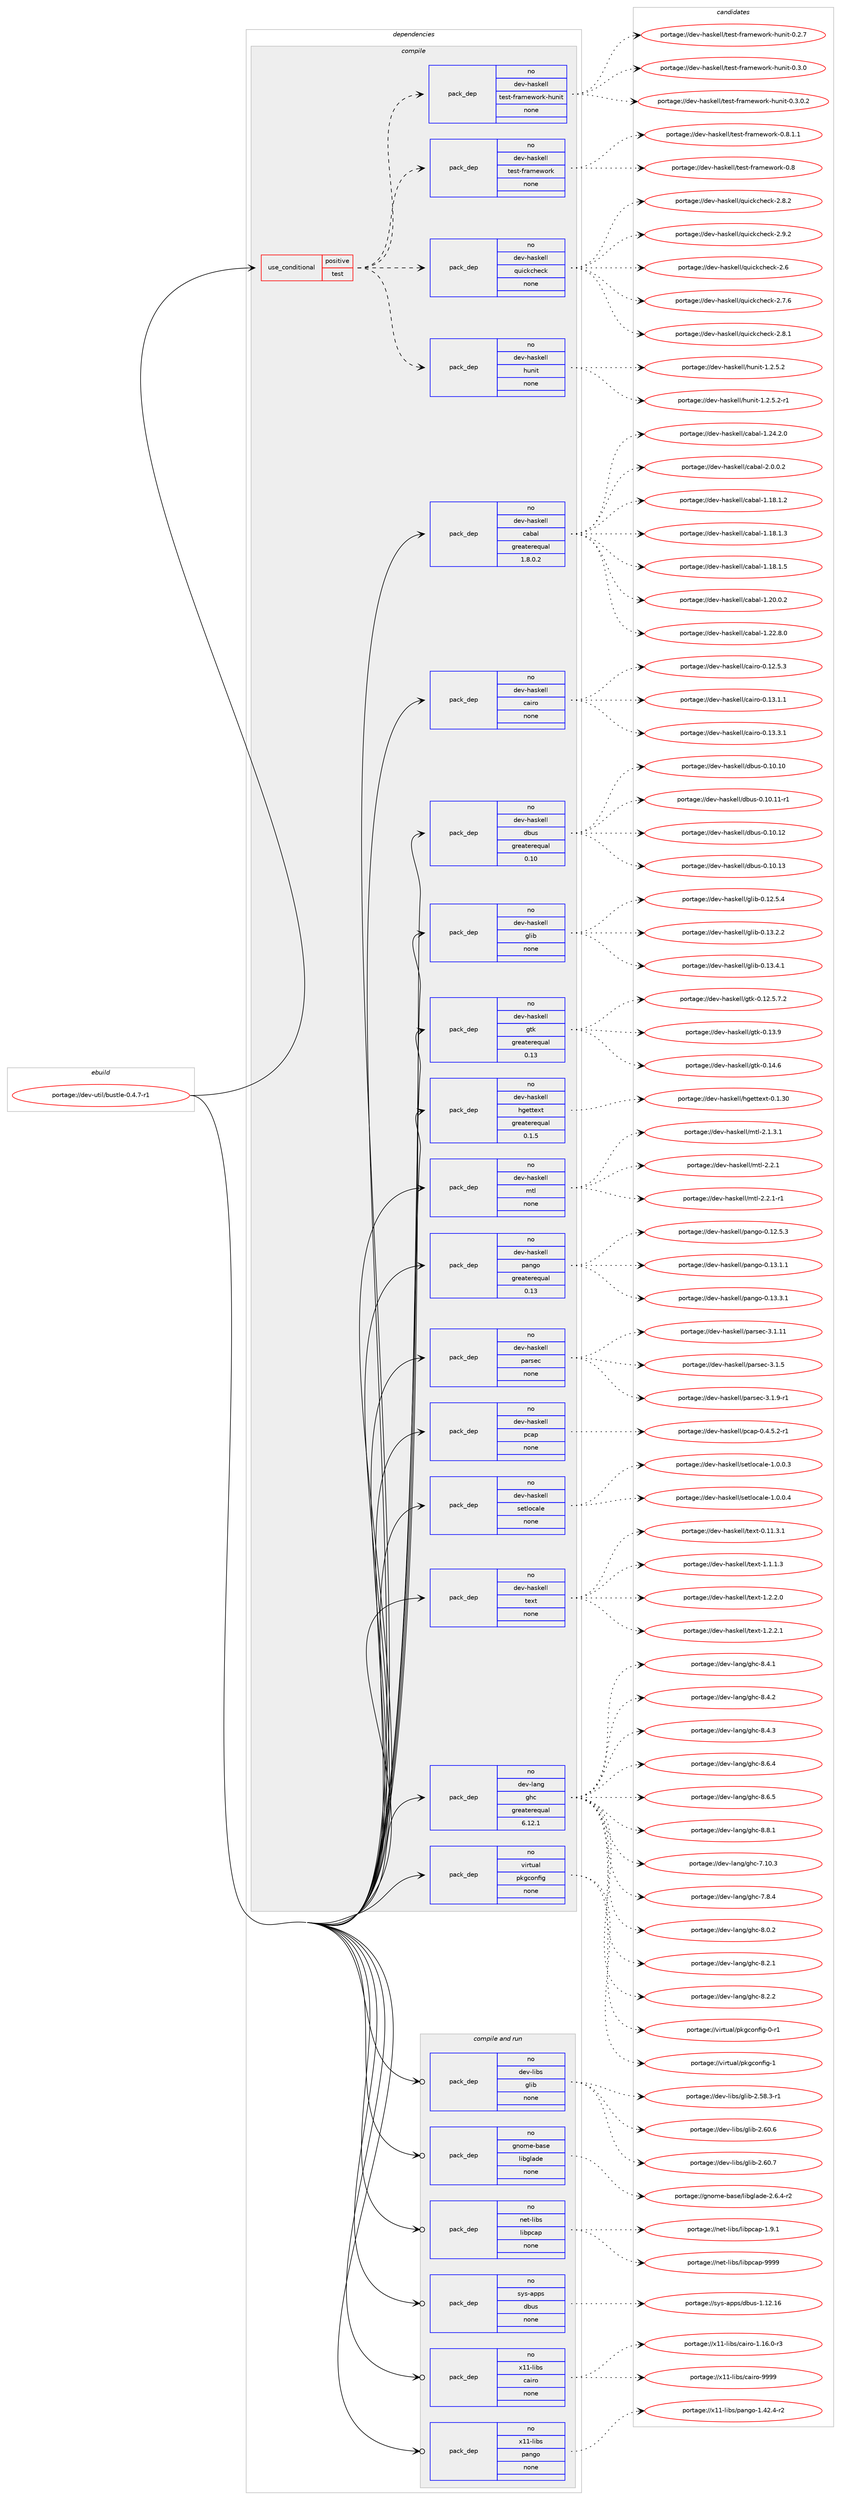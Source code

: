 digraph prolog {

# *************
# Graph options
# *************

newrank=true;
concentrate=true;
compound=true;
graph [rankdir=LR,fontname=Helvetica,fontsize=10,ranksep=1.5];#, ranksep=2.5, nodesep=0.2];
edge  [arrowhead=vee];
node  [fontname=Helvetica,fontsize=10];

# **********
# The ebuild
# **********

subgraph cluster_leftcol {
color=gray;
rank=same;
label=<<i>ebuild</i>>;
id [label="portage://dev-util/bustle-0.4.7-r1", color=red, width=4, href="../dev-util/bustle-0.4.7-r1.svg"];
}

# ****************
# The dependencies
# ****************

subgraph cluster_midcol {
color=gray;
label=<<i>dependencies</i>>;
subgraph cluster_compile {
fillcolor="#eeeeee";
style=filled;
label=<<i>compile</i>>;
subgraph cond70524 {
dependency259718 [label=<<TABLE BORDER="0" CELLBORDER="1" CELLSPACING="0" CELLPADDING="4"><TR><TD ROWSPAN="3" CELLPADDING="10">use_conditional</TD></TR><TR><TD>positive</TD></TR><TR><TD>test</TD></TR></TABLE>>, shape=none, color=red];
subgraph pack185573 {
dependency259719 [label=<<TABLE BORDER="0" CELLBORDER="1" CELLSPACING="0" CELLPADDING="4" WIDTH="220"><TR><TD ROWSPAN="6" CELLPADDING="30">pack_dep</TD></TR><TR><TD WIDTH="110">no</TD></TR><TR><TD>dev-haskell</TD></TR><TR><TD>hunit</TD></TR><TR><TD>none</TD></TR><TR><TD></TD></TR></TABLE>>, shape=none, color=blue];
}
dependency259718:e -> dependency259719:w [weight=20,style="dashed",arrowhead="vee"];
subgraph pack185574 {
dependency259720 [label=<<TABLE BORDER="0" CELLBORDER="1" CELLSPACING="0" CELLPADDING="4" WIDTH="220"><TR><TD ROWSPAN="6" CELLPADDING="30">pack_dep</TD></TR><TR><TD WIDTH="110">no</TD></TR><TR><TD>dev-haskell</TD></TR><TR><TD>quickcheck</TD></TR><TR><TD>none</TD></TR><TR><TD></TD></TR></TABLE>>, shape=none, color=blue];
}
dependency259718:e -> dependency259720:w [weight=20,style="dashed",arrowhead="vee"];
subgraph pack185575 {
dependency259721 [label=<<TABLE BORDER="0" CELLBORDER="1" CELLSPACING="0" CELLPADDING="4" WIDTH="220"><TR><TD ROWSPAN="6" CELLPADDING="30">pack_dep</TD></TR><TR><TD WIDTH="110">no</TD></TR><TR><TD>dev-haskell</TD></TR><TR><TD>test-framework</TD></TR><TR><TD>none</TD></TR><TR><TD></TD></TR></TABLE>>, shape=none, color=blue];
}
dependency259718:e -> dependency259721:w [weight=20,style="dashed",arrowhead="vee"];
subgraph pack185576 {
dependency259722 [label=<<TABLE BORDER="0" CELLBORDER="1" CELLSPACING="0" CELLPADDING="4" WIDTH="220"><TR><TD ROWSPAN="6" CELLPADDING="30">pack_dep</TD></TR><TR><TD WIDTH="110">no</TD></TR><TR><TD>dev-haskell</TD></TR><TR><TD>test-framework-hunit</TD></TR><TR><TD>none</TD></TR><TR><TD></TD></TR></TABLE>>, shape=none, color=blue];
}
dependency259718:e -> dependency259722:w [weight=20,style="dashed",arrowhead="vee"];
}
id:e -> dependency259718:w [weight=20,style="solid",arrowhead="vee"];
subgraph pack185577 {
dependency259723 [label=<<TABLE BORDER="0" CELLBORDER="1" CELLSPACING="0" CELLPADDING="4" WIDTH="220"><TR><TD ROWSPAN="6" CELLPADDING="30">pack_dep</TD></TR><TR><TD WIDTH="110">no</TD></TR><TR><TD>dev-haskell</TD></TR><TR><TD>cabal</TD></TR><TR><TD>greaterequal</TD></TR><TR><TD>1.8.0.2</TD></TR></TABLE>>, shape=none, color=blue];
}
id:e -> dependency259723:w [weight=20,style="solid",arrowhead="vee"];
subgraph pack185578 {
dependency259724 [label=<<TABLE BORDER="0" CELLBORDER="1" CELLSPACING="0" CELLPADDING="4" WIDTH="220"><TR><TD ROWSPAN="6" CELLPADDING="30">pack_dep</TD></TR><TR><TD WIDTH="110">no</TD></TR><TR><TD>dev-haskell</TD></TR><TR><TD>cairo</TD></TR><TR><TD>none</TD></TR><TR><TD></TD></TR></TABLE>>, shape=none, color=blue];
}
id:e -> dependency259724:w [weight=20,style="solid",arrowhead="vee"];
subgraph pack185579 {
dependency259725 [label=<<TABLE BORDER="0" CELLBORDER="1" CELLSPACING="0" CELLPADDING="4" WIDTH="220"><TR><TD ROWSPAN="6" CELLPADDING="30">pack_dep</TD></TR><TR><TD WIDTH="110">no</TD></TR><TR><TD>dev-haskell</TD></TR><TR><TD>dbus</TD></TR><TR><TD>greaterequal</TD></TR><TR><TD>0.10</TD></TR></TABLE>>, shape=none, color=blue];
}
id:e -> dependency259725:w [weight=20,style="solid",arrowhead="vee"];
subgraph pack185580 {
dependency259726 [label=<<TABLE BORDER="0" CELLBORDER="1" CELLSPACING="0" CELLPADDING="4" WIDTH="220"><TR><TD ROWSPAN="6" CELLPADDING="30">pack_dep</TD></TR><TR><TD WIDTH="110">no</TD></TR><TR><TD>dev-haskell</TD></TR><TR><TD>glib</TD></TR><TR><TD>none</TD></TR><TR><TD></TD></TR></TABLE>>, shape=none, color=blue];
}
id:e -> dependency259726:w [weight=20,style="solid",arrowhead="vee"];
subgraph pack185581 {
dependency259727 [label=<<TABLE BORDER="0" CELLBORDER="1" CELLSPACING="0" CELLPADDING="4" WIDTH="220"><TR><TD ROWSPAN="6" CELLPADDING="30">pack_dep</TD></TR><TR><TD WIDTH="110">no</TD></TR><TR><TD>dev-haskell</TD></TR><TR><TD>gtk</TD></TR><TR><TD>greaterequal</TD></TR><TR><TD>0.13</TD></TR></TABLE>>, shape=none, color=blue];
}
id:e -> dependency259727:w [weight=20,style="solid",arrowhead="vee"];
subgraph pack185582 {
dependency259728 [label=<<TABLE BORDER="0" CELLBORDER="1" CELLSPACING="0" CELLPADDING="4" WIDTH="220"><TR><TD ROWSPAN="6" CELLPADDING="30">pack_dep</TD></TR><TR><TD WIDTH="110">no</TD></TR><TR><TD>dev-haskell</TD></TR><TR><TD>hgettext</TD></TR><TR><TD>greaterequal</TD></TR><TR><TD>0.1.5</TD></TR></TABLE>>, shape=none, color=blue];
}
id:e -> dependency259728:w [weight=20,style="solid",arrowhead="vee"];
subgraph pack185583 {
dependency259729 [label=<<TABLE BORDER="0" CELLBORDER="1" CELLSPACING="0" CELLPADDING="4" WIDTH="220"><TR><TD ROWSPAN="6" CELLPADDING="30">pack_dep</TD></TR><TR><TD WIDTH="110">no</TD></TR><TR><TD>dev-haskell</TD></TR><TR><TD>mtl</TD></TR><TR><TD>none</TD></TR><TR><TD></TD></TR></TABLE>>, shape=none, color=blue];
}
id:e -> dependency259729:w [weight=20,style="solid",arrowhead="vee"];
subgraph pack185584 {
dependency259730 [label=<<TABLE BORDER="0" CELLBORDER="1" CELLSPACING="0" CELLPADDING="4" WIDTH="220"><TR><TD ROWSPAN="6" CELLPADDING="30">pack_dep</TD></TR><TR><TD WIDTH="110">no</TD></TR><TR><TD>dev-haskell</TD></TR><TR><TD>pango</TD></TR><TR><TD>greaterequal</TD></TR><TR><TD>0.13</TD></TR></TABLE>>, shape=none, color=blue];
}
id:e -> dependency259730:w [weight=20,style="solid",arrowhead="vee"];
subgraph pack185585 {
dependency259731 [label=<<TABLE BORDER="0" CELLBORDER="1" CELLSPACING="0" CELLPADDING="4" WIDTH="220"><TR><TD ROWSPAN="6" CELLPADDING="30">pack_dep</TD></TR><TR><TD WIDTH="110">no</TD></TR><TR><TD>dev-haskell</TD></TR><TR><TD>parsec</TD></TR><TR><TD>none</TD></TR><TR><TD></TD></TR></TABLE>>, shape=none, color=blue];
}
id:e -> dependency259731:w [weight=20,style="solid",arrowhead="vee"];
subgraph pack185586 {
dependency259732 [label=<<TABLE BORDER="0" CELLBORDER="1" CELLSPACING="0" CELLPADDING="4" WIDTH="220"><TR><TD ROWSPAN="6" CELLPADDING="30">pack_dep</TD></TR><TR><TD WIDTH="110">no</TD></TR><TR><TD>dev-haskell</TD></TR><TR><TD>pcap</TD></TR><TR><TD>none</TD></TR><TR><TD></TD></TR></TABLE>>, shape=none, color=blue];
}
id:e -> dependency259732:w [weight=20,style="solid",arrowhead="vee"];
subgraph pack185587 {
dependency259733 [label=<<TABLE BORDER="0" CELLBORDER="1" CELLSPACING="0" CELLPADDING="4" WIDTH="220"><TR><TD ROWSPAN="6" CELLPADDING="30">pack_dep</TD></TR><TR><TD WIDTH="110">no</TD></TR><TR><TD>dev-haskell</TD></TR><TR><TD>setlocale</TD></TR><TR><TD>none</TD></TR><TR><TD></TD></TR></TABLE>>, shape=none, color=blue];
}
id:e -> dependency259733:w [weight=20,style="solid",arrowhead="vee"];
subgraph pack185588 {
dependency259734 [label=<<TABLE BORDER="0" CELLBORDER="1" CELLSPACING="0" CELLPADDING="4" WIDTH="220"><TR><TD ROWSPAN="6" CELLPADDING="30">pack_dep</TD></TR><TR><TD WIDTH="110">no</TD></TR><TR><TD>dev-haskell</TD></TR><TR><TD>text</TD></TR><TR><TD>none</TD></TR><TR><TD></TD></TR></TABLE>>, shape=none, color=blue];
}
id:e -> dependency259734:w [weight=20,style="solid",arrowhead="vee"];
subgraph pack185589 {
dependency259735 [label=<<TABLE BORDER="0" CELLBORDER="1" CELLSPACING="0" CELLPADDING="4" WIDTH="220"><TR><TD ROWSPAN="6" CELLPADDING="30">pack_dep</TD></TR><TR><TD WIDTH="110">no</TD></TR><TR><TD>dev-lang</TD></TR><TR><TD>ghc</TD></TR><TR><TD>greaterequal</TD></TR><TR><TD>6.12.1</TD></TR></TABLE>>, shape=none, color=blue];
}
id:e -> dependency259735:w [weight=20,style="solid",arrowhead="vee"];
subgraph pack185590 {
dependency259736 [label=<<TABLE BORDER="0" CELLBORDER="1" CELLSPACING="0" CELLPADDING="4" WIDTH="220"><TR><TD ROWSPAN="6" CELLPADDING="30">pack_dep</TD></TR><TR><TD WIDTH="110">no</TD></TR><TR><TD>virtual</TD></TR><TR><TD>pkgconfig</TD></TR><TR><TD>none</TD></TR><TR><TD></TD></TR></TABLE>>, shape=none, color=blue];
}
id:e -> dependency259736:w [weight=20,style="solid",arrowhead="vee"];
}
subgraph cluster_compileandrun {
fillcolor="#eeeeee";
style=filled;
label=<<i>compile and run</i>>;
subgraph pack185591 {
dependency259737 [label=<<TABLE BORDER="0" CELLBORDER="1" CELLSPACING="0" CELLPADDING="4" WIDTH="220"><TR><TD ROWSPAN="6" CELLPADDING="30">pack_dep</TD></TR><TR><TD WIDTH="110">no</TD></TR><TR><TD>dev-libs</TD></TR><TR><TD>glib</TD></TR><TR><TD>none</TD></TR><TR><TD></TD></TR></TABLE>>, shape=none, color=blue];
}
id:e -> dependency259737:w [weight=20,style="solid",arrowhead="odotvee"];
subgraph pack185592 {
dependency259738 [label=<<TABLE BORDER="0" CELLBORDER="1" CELLSPACING="0" CELLPADDING="4" WIDTH="220"><TR><TD ROWSPAN="6" CELLPADDING="30">pack_dep</TD></TR><TR><TD WIDTH="110">no</TD></TR><TR><TD>gnome-base</TD></TR><TR><TD>libglade</TD></TR><TR><TD>none</TD></TR><TR><TD></TD></TR></TABLE>>, shape=none, color=blue];
}
id:e -> dependency259738:w [weight=20,style="solid",arrowhead="odotvee"];
subgraph pack185593 {
dependency259739 [label=<<TABLE BORDER="0" CELLBORDER="1" CELLSPACING="0" CELLPADDING="4" WIDTH="220"><TR><TD ROWSPAN="6" CELLPADDING="30">pack_dep</TD></TR><TR><TD WIDTH="110">no</TD></TR><TR><TD>net-libs</TD></TR><TR><TD>libpcap</TD></TR><TR><TD>none</TD></TR><TR><TD></TD></TR></TABLE>>, shape=none, color=blue];
}
id:e -> dependency259739:w [weight=20,style="solid",arrowhead="odotvee"];
subgraph pack185594 {
dependency259740 [label=<<TABLE BORDER="0" CELLBORDER="1" CELLSPACING="0" CELLPADDING="4" WIDTH="220"><TR><TD ROWSPAN="6" CELLPADDING="30">pack_dep</TD></TR><TR><TD WIDTH="110">no</TD></TR><TR><TD>sys-apps</TD></TR><TR><TD>dbus</TD></TR><TR><TD>none</TD></TR><TR><TD></TD></TR></TABLE>>, shape=none, color=blue];
}
id:e -> dependency259740:w [weight=20,style="solid",arrowhead="odotvee"];
subgraph pack185595 {
dependency259741 [label=<<TABLE BORDER="0" CELLBORDER="1" CELLSPACING="0" CELLPADDING="4" WIDTH="220"><TR><TD ROWSPAN="6" CELLPADDING="30">pack_dep</TD></TR><TR><TD WIDTH="110">no</TD></TR><TR><TD>x11-libs</TD></TR><TR><TD>cairo</TD></TR><TR><TD>none</TD></TR><TR><TD></TD></TR></TABLE>>, shape=none, color=blue];
}
id:e -> dependency259741:w [weight=20,style="solid",arrowhead="odotvee"];
subgraph pack185596 {
dependency259742 [label=<<TABLE BORDER="0" CELLBORDER="1" CELLSPACING="0" CELLPADDING="4" WIDTH="220"><TR><TD ROWSPAN="6" CELLPADDING="30">pack_dep</TD></TR><TR><TD WIDTH="110">no</TD></TR><TR><TD>x11-libs</TD></TR><TR><TD>pango</TD></TR><TR><TD>none</TD></TR><TR><TD></TD></TR></TABLE>>, shape=none, color=blue];
}
id:e -> dependency259742:w [weight=20,style="solid",arrowhead="odotvee"];
}
subgraph cluster_run {
fillcolor="#eeeeee";
style=filled;
label=<<i>run</i>>;
}
}

# **************
# The candidates
# **************

subgraph cluster_choices {
rank=same;
color=gray;
label=<<i>candidates</i>>;

subgraph choice185573 {
color=black;
nodesep=1;
choiceportage1001011184510497115107101108108471041171101051164549465046534650 [label="portage://dev-haskell/hunit-1.2.5.2", color=red, width=4,href="../dev-haskell/hunit-1.2.5.2.svg"];
choiceportage10010111845104971151071011081084710411711010511645494650465346504511449 [label="portage://dev-haskell/hunit-1.2.5.2-r1", color=red, width=4,href="../dev-haskell/hunit-1.2.5.2-r1.svg"];
dependency259719:e -> choiceportage1001011184510497115107101108108471041171101051164549465046534650:w [style=dotted,weight="100"];
dependency259719:e -> choiceportage10010111845104971151071011081084710411711010511645494650465346504511449:w [style=dotted,weight="100"];
}
subgraph choice185574 {
color=black;
nodesep=1;
choiceportage10010111845104971151071011081084711311710599107991041019910745504654 [label="portage://dev-haskell/quickcheck-2.6", color=red, width=4,href="../dev-haskell/quickcheck-2.6.svg"];
choiceportage100101118451049711510710110810847113117105991079910410199107455046554654 [label="portage://dev-haskell/quickcheck-2.7.6", color=red, width=4,href="../dev-haskell/quickcheck-2.7.6.svg"];
choiceportage100101118451049711510710110810847113117105991079910410199107455046564649 [label="portage://dev-haskell/quickcheck-2.8.1", color=red, width=4,href="../dev-haskell/quickcheck-2.8.1.svg"];
choiceportage100101118451049711510710110810847113117105991079910410199107455046564650 [label="portage://dev-haskell/quickcheck-2.8.2", color=red, width=4,href="../dev-haskell/quickcheck-2.8.2.svg"];
choiceportage100101118451049711510710110810847113117105991079910410199107455046574650 [label="portage://dev-haskell/quickcheck-2.9.2", color=red, width=4,href="../dev-haskell/quickcheck-2.9.2.svg"];
dependency259720:e -> choiceportage10010111845104971151071011081084711311710599107991041019910745504654:w [style=dotted,weight="100"];
dependency259720:e -> choiceportage100101118451049711510710110810847113117105991079910410199107455046554654:w [style=dotted,weight="100"];
dependency259720:e -> choiceportage100101118451049711510710110810847113117105991079910410199107455046564649:w [style=dotted,weight="100"];
dependency259720:e -> choiceportage100101118451049711510710110810847113117105991079910410199107455046564650:w [style=dotted,weight="100"];
dependency259720:e -> choiceportage100101118451049711510710110810847113117105991079910410199107455046574650:w [style=dotted,weight="100"];
}
subgraph choice185575 {
color=black;
nodesep=1;
choiceportage100101118451049711510710110810847116101115116451021149710910111911111410745484656 [label="portage://dev-haskell/test-framework-0.8", color=red, width=4,href="../dev-haskell/test-framework-0.8.svg"];
choiceportage10010111845104971151071011081084711610111511645102114971091011191111141074548465646494649 [label="portage://dev-haskell/test-framework-0.8.1.1", color=red, width=4,href="../dev-haskell/test-framework-0.8.1.1.svg"];
dependency259721:e -> choiceportage100101118451049711510710110810847116101115116451021149710910111911111410745484656:w [style=dotted,weight="100"];
dependency259721:e -> choiceportage10010111845104971151071011081084711610111511645102114971091011191111141074548465646494649:w [style=dotted,weight="100"];
}
subgraph choice185576 {
color=black;
nodesep=1;
choiceportage100101118451049711510710110810847116101115116451021149710910111911111410745104117110105116454846504655 [label="portage://dev-haskell/test-framework-hunit-0.2.7", color=red, width=4,href="../dev-haskell/test-framework-hunit-0.2.7.svg"];
choiceportage100101118451049711510710110810847116101115116451021149710910111911111410745104117110105116454846514648 [label="portage://dev-haskell/test-framework-hunit-0.3.0", color=red, width=4,href="../dev-haskell/test-framework-hunit-0.3.0.svg"];
choiceportage1001011184510497115107101108108471161011151164510211497109101119111114107451041171101051164548465146484650 [label="portage://dev-haskell/test-framework-hunit-0.3.0.2", color=red, width=4,href="../dev-haskell/test-framework-hunit-0.3.0.2.svg"];
dependency259722:e -> choiceportage100101118451049711510710110810847116101115116451021149710910111911111410745104117110105116454846504655:w [style=dotted,weight="100"];
dependency259722:e -> choiceportage100101118451049711510710110810847116101115116451021149710910111911111410745104117110105116454846514648:w [style=dotted,weight="100"];
dependency259722:e -> choiceportage1001011184510497115107101108108471161011151164510211497109101119111114107451041171101051164548465146484650:w [style=dotted,weight="100"];
}
subgraph choice185577 {
color=black;
nodesep=1;
choiceportage10010111845104971151071011081084799979897108454946495646494650 [label="portage://dev-haskell/cabal-1.18.1.2", color=red, width=4,href="../dev-haskell/cabal-1.18.1.2.svg"];
choiceportage10010111845104971151071011081084799979897108454946495646494651 [label="portage://dev-haskell/cabal-1.18.1.3", color=red, width=4,href="../dev-haskell/cabal-1.18.1.3.svg"];
choiceportage10010111845104971151071011081084799979897108454946495646494653 [label="portage://dev-haskell/cabal-1.18.1.5", color=red, width=4,href="../dev-haskell/cabal-1.18.1.5.svg"];
choiceportage10010111845104971151071011081084799979897108454946504846484650 [label="portage://dev-haskell/cabal-1.20.0.2", color=red, width=4,href="../dev-haskell/cabal-1.20.0.2.svg"];
choiceportage10010111845104971151071011081084799979897108454946505046564648 [label="portage://dev-haskell/cabal-1.22.8.0", color=red, width=4,href="../dev-haskell/cabal-1.22.8.0.svg"];
choiceportage10010111845104971151071011081084799979897108454946505246504648 [label="portage://dev-haskell/cabal-1.24.2.0", color=red, width=4,href="../dev-haskell/cabal-1.24.2.0.svg"];
choiceportage100101118451049711510710110810847999798971084550464846484650 [label="portage://dev-haskell/cabal-2.0.0.2", color=red, width=4,href="../dev-haskell/cabal-2.0.0.2.svg"];
dependency259723:e -> choiceportage10010111845104971151071011081084799979897108454946495646494650:w [style=dotted,weight="100"];
dependency259723:e -> choiceportage10010111845104971151071011081084799979897108454946495646494651:w [style=dotted,weight="100"];
dependency259723:e -> choiceportage10010111845104971151071011081084799979897108454946495646494653:w [style=dotted,weight="100"];
dependency259723:e -> choiceportage10010111845104971151071011081084799979897108454946504846484650:w [style=dotted,weight="100"];
dependency259723:e -> choiceportage10010111845104971151071011081084799979897108454946505046564648:w [style=dotted,weight="100"];
dependency259723:e -> choiceportage10010111845104971151071011081084799979897108454946505246504648:w [style=dotted,weight="100"];
dependency259723:e -> choiceportage100101118451049711510710110810847999798971084550464846484650:w [style=dotted,weight="100"];
}
subgraph choice185578 {
color=black;
nodesep=1;
choiceportage1001011184510497115107101108108479997105114111454846495046534651 [label="portage://dev-haskell/cairo-0.12.5.3", color=red, width=4,href="../dev-haskell/cairo-0.12.5.3.svg"];
choiceportage1001011184510497115107101108108479997105114111454846495146494649 [label="portage://dev-haskell/cairo-0.13.1.1", color=red, width=4,href="../dev-haskell/cairo-0.13.1.1.svg"];
choiceportage1001011184510497115107101108108479997105114111454846495146514649 [label="portage://dev-haskell/cairo-0.13.3.1", color=red, width=4,href="../dev-haskell/cairo-0.13.3.1.svg"];
dependency259724:e -> choiceportage1001011184510497115107101108108479997105114111454846495046534651:w [style=dotted,weight="100"];
dependency259724:e -> choiceportage1001011184510497115107101108108479997105114111454846495146494649:w [style=dotted,weight="100"];
dependency259724:e -> choiceportage1001011184510497115107101108108479997105114111454846495146514649:w [style=dotted,weight="100"];
}
subgraph choice185579 {
color=black;
nodesep=1;
choiceportage100101118451049711510710110810847100981171154548464948464948 [label="portage://dev-haskell/dbus-0.10.10", color=red, width=4,href="../dev-haskell/dbus-0.10.10.svg"];
choiceportage1001011184510497115107101108108471009811711545484649484649494511449 [label="portage://dev-haskell/dbus-0.10.11-r1", color=red, width=4,href="../dev-haskell/dbus-0.10.11-r1.svg"];
choiceportage100101118451049711510710110810847100981171154548464948464950 [label="portage://dev-haskell/dbus-0.10.12", color=red, width=4,href="../dev-haskell/dbus-0.10.12.svg"];
choiceportage100101118451049711510710110810847100981171154548464948464951 [label="portage://dev-haskell/dbus-0.10.13", color=red, width=4,href="../dev-haskell/dbus-0.10.13.svg"];
dependency259725:e -> choiceportage100101118451049711510710110810847100981171154548464948464948:w [style=dotted,weight="100"];
dependency259725:e -> choiceportage1001011184510497115107101108108471009811711545484649484649494511449:w [style=dotted,weight="100"];
dependency259725:e -> choiceportage100101118451049711510710110810847100981171154548464948464950:w [style=dotted,weight="100"];
dependency259725:e -> choiceportage100101118451049711510710110810847100981171154548464948464951:w [style=dotted,weight="100"];
}
subgraph choice185580 {
color=black;
nodesep=1;
choiceportage10010111845104971151071011081084710310810598454846495046534652 [label="portage://dev-haskell/glib-0.12.5.4", color=red, width=4,href="../dev-haskell/glib-0.12.5.4.svg"];
choiceportage10010111845104971151071011081084710310810598454846495146504650 [label="portage://dev-haskell/glib-0.13.2.2", color=red, width=4,href="../dev-haskell/glib-0.13.2.2.svg"];
choiceportage10010111845104971151071011081084710310810598454846495146524649 [label="portage://dev-haskell/glib-0.13.4.1", color=red, width=4,href="../dev-haskell/glib-0.13.4.1.svg"];
dependency259726:e -> choiceportage10010111845104971151071011081084710310810598454846495046534652:w [style=dotted,weight="100"];
dependency259726:e -> choiceportage10010111845104971151071011081084710310810598454846495146504650:w [style=dotted,weight="100"];
dependency259726:e -> choiceportage10010111845104971151071011081084710310810598454846495146524649:w [style=dotted,weight="100"];
}
subgraph choice185581 {
color=black;
nodesep=1;
choiceportage1001011184510497115107101108108471031161074548464950465346554650 [label="portage://dev-haskell/gtk-0.12.5.7.2", color=red, width=4,href="../dev-haskell/gtk-0.12.5.7.2.svg"];
choiceportage10010111845104971151071011081084710311610745484649514657 [label="portage://dev-haskell/gtk-0.13.9", color=red, width=4,href="../dev-haskell/gtk-0.13.9.svg"];
choiceportage10010111845104971151071011081084710311610745484649524654 [label="portage://dev-haskell/gtk-0.14.6", color=red, width=4,href="../dev-haskell/gtk-0.14.6.svg"];
dependency259727:e -> choiceportage1001011184510497115107101108108471031161074548464950465346554650:w [style=dotted,weight="100"];
dependency259727:e -> choiceportage10010111845104971151071011081084710311610745484649514657:w [style=dotted,weight="100"];
dependency259727:e -> choiceportage10010111845104971151071011081084710311610745484649524654:w [style=dotted,weight="100"];
}
subgraph choice185582 {
color=black;
nodesep=1;
choiceportage10010111845104971151071011081084710410310111611610112011645484649465148 [label="portage://dev-haskell/hgettext-0.1.30", color=red, width=4,href="../dev-haskell/hgettext-0.1.30.svg"];
dependency259728:e -> choiceportage10010111845104971151071011081084710410310111611610112011645484649465148:w [style=dotted,weight="100"];
}
subgraph choice185583 {
color=black;
nodesep=1;
choiceportage1001011184510497115107101108108471091161084550464946514649 [label="portage://dev-haskell/mtl-2.1.3.1", color=red, width=4,href="../dev-haskell/mtl-2.1.3.1.svg"];
choiceportage100101118451049711510710110810847109116108455046504649 [label="portage://dev-haskell/mtl-2.2.1", color=red, width=4,href="../dev-haskell/mtl-2.2.1.svg"];
choiceportage1001011184510497115107101108108471091161084550465046494511449 [label="portage://dev-haskell/mtl-2.2.1-r1", color=red, width=4,href="../dev-haskell/mtl-2.2.1-r1.svg"];
dependency259729:e -> choiceportage1001011184510497115107101108108471091161084550464946514649:w [style=dotted,weight="100"];
dependency259729:e -> choiceportage100101118451049711510710110810847109116108455046504649:w [style=dotted,weight="100"];
dependency259729:e -> choiceportage1001011184510497115107101108108471091161084550465046494511449:w [style=dotted,weight="100"];
}
subgraph choice185584 {
color=black;
nodesep=1;
choiceportage10010111845104971151071011081084711297110103111454846495046534651 [label="portage://dev-haskell/pango-0.12.5.3", color=red, width=4,href="../dev-haskell/pango-0.12.5.3.svg"];
choiceportage10010111845104971151071011081084711297110103111454846495146494649 [label="portage://dev-haskell/pango-0.13.1.1", color=red, width=4,href="../dev-haskell/pango-0.13.1.1.svg"];
choiceportage10010111845104971151071011081084711297110103111454846495146514649 [label="portage://dev-haskell/pango-0.13.3.1", color=red, width=4,href="../dev-haskell/pango-0.13.3.1.svg"];
dependency259730:e -> choiceportage10010111845104971151071011081084711297110103111454846495046534651:w [style=dotted,weight="100"];
dependency259730:e -> choiceportage10010111845104971151071011081084711297110103111454846495146494649:w [style=dotted,weight="100"];
dependency259730:e -> choiceportage10010111845104971151071011081084711297110103111454846495146514649:w [style=dotted,weight="100"];
}
subgraph choice185585 {
color=black;
nodesep=1;
choiceportage100101118451049711510710110810847112971141151019945514649464949 [label="portage://dev-haskell/parsec-3.1.11", color=red, width=4,href="../dev-haskell/parsec-3.1.11.svg"];
choiceportage1001011184510497115107101108108471129711411510199455146494653 [label="portage://dev-haskell/parsec-3.1.5", color=red, width=4,href="../dev-haskell/parsec-3.1.5.svg"];
choiceportage10010111845104971151071011081084711297114115101994551464946574511449 [label="portage://dev-haskell/parsec-3.1.9-r1", color=red, width=4,href="../dev-haskell/parsec-3.1.9-r1.svg"];
dependency259731:e -> choiceportage100101118451049711510710110810847112971141151019945514649464949:w [style=dotted,weight="100"];
dependency259731:e -> choiceportage1001011184510497115107101108108471129711411510199455146494653:w [style=dotted,weight="100"];
dependency259731:e -> choiceportage10010111845104971151071011081084711297114115101994551464946574511449:w [style=dotted,weight="100"];
}
subgraph choice185586 {
color=black;
nodesep=1;
choiceportage100101118451049711510710110810847112999711245484652465346504511449 [label="portage://dev-haskell/pcap-0.4.5.2-r1", color=red, width=4,href="../dev-haskell/pcap-0.4.5.2-r1.svg"];
dependency259732:e -> choiceportage100101118451049711510710110810847112999711245484652465346504511449:w [style=dotted,weight="100"];
}
subgraph choice185587 {
color=black;
nodesep=1;
choiceportage10010111845104971151071011081084711510111610811199971081014549464846484651 [label="portage://dev-haskell/setlocale-1.0.0.3", color=red, width=4,href="../dev-haskell/setlocale-1.0.0.3.svg"];
choiceportage10010111845104971151071011081084711510111610811199971081014549464846484652 [label="portage://dev-haskell/setlocale-1.0.0.4", color=red, width=4,href="../dev-haskell/setlocale-1.0.0.4.svg"];
dependency259733:e -> choiceportage10010111845104971151071011081084711510111610811199971081014549464846484651:w [style=dotted,weight="100"];
dependency259733:e -> choiceportage10010111845104971151071011081084711510111610811199971081014549464846484652:w [style=dotted,weight="100"];
}
subgraph choice185588 {
color=black;
nodesep=1;
choiceportage100101118451049711510710110810847116101120116454846494946514649 [label="portage://dev-haskell/text-0.11.3.1", color=red, width=4,href="../dev-haskell/text-0.11.3.1.svg"];
choiceportage1001011184510497115107101108108471161011201164549464946494651 [label="portage://dev-haskell/text-1.1.1.3", color=red, width=4,href="../dev-haskell/text-1.1.1.3.svg"];
choiceportage1001011184510497115107101108108471161011201164549465046504648 [label="portage://dev-haskell/text-1.2.2.0", color=red, width=4,href="../dev-haskell/text-1.2.2.0.svg"];
choiceportage1001011184510497115107101108108471161011201164549465046504649 [label="portage://dev-haskell/text-1.2.2.1", color=red, width=4,href="../dev-haskell/text-1.2.2.1.svg"];
dependency259734:e -> choiceportage100101118451049711510710110810847116101120116454846494946514649:w [style=dotted,weight="100"];
dependency259734:e -> choiceportage1001011184510497115107101108108471161011201164549464946494651:w [style=dotted,weight="100"];
dependency259734:e -> choiceportage1001011184510497115107101108108471161011201164549465046504648:w [style=dotted,weight="100"];
dependency259734:e -> choiceportage1001011184510497115107101108108471161011201164549465046504649:w [style=dotted,weight="100"];
}
subgraph choice185589 {
color=black;
nodesep=1;
choiceportage1001011184510897110103471031049945554649484651 [label="portage://dev-lang/ghc-7.10.3", color=red, width=4,href="../dev-lang/ghc-7.10.3.svg"];
choiceportage10010111845108971101034710310499455546564652 [label="portage://dev-lang/ghc-7.8.4", color=red, width=4,href="../dev-lang/ghc-7.8.4.svg"];
choiceportage10010111845108971101034710310499455646484650 [label="portage://dev-lang/ghc-8.0.2", color=red, width=4,href="../dev-lang/ghc-8.0.2.svg"];
choiceportage10010111845108971101034710310499455646504649 [label="portage://dev-lang/ghc-8.2.1", color=red, width=4,href="../dev-lang/ghc-8.2.1.svg"];
choiceportage10010111845108971101034710310499455646504650 [label="portage://dev-lang/ghc-8.2.2", color=red, width=4,href="../dev-lang/ghc-8.2.2.svg"];
choiceportage10010111845108971101034710310499455646524649 [label="portage://dev-lang/ghc-8.4.1", color=red, width=4,href="../dev-lang/ghc-8.4.1.svg"];
choiceportage10010111845108971101034710310499455646524650 [label="portage://dev-lang/ghc-8.4.2", color=red, width=4,href="../dev-lang/ghc-8.4.2.svg"];
choiceportage10010111845108971101034710310499455646524651 [label="portage://dev-lang/ghc-8.4.3", color=red, width=4,href="../dev-lang/ghc-8.4.3.svg"];
choiceportage10010111845108971101034710310499455646544652 [label="portage://dev-lang/ghc-8.6.4", color=red, width=4,href="../dev-lang/ghc-8.6.4.svg"];
choiceportage10010111845108971101034710310499455646544653 [label="portage://dev-lang/ghc-8.6.5", color=red, width=4,href="../dev-lang/ghc-8.6.5.svg"];
choiceportage10010111845108971101034710310499455646564649 [label="portage://dev-lang/ghc-8.8.1", color=red, width=4,href="../dev-lang/ghc-8.8.1.svg"];
dependency259735:e -> choiceportage1001011184510897110103471031049945554649484651:w [style=dotted,weight="100"];
dependency259735:e -> choiceportage10010111845108971101034710310499455546564652:w [style=dotted,weight="100"];
dependency259735:e -> choiceportage10010111845108971101034710310499455646484650:w [style=dotted,weight="100"];
dependency259735:e -> choiceportage10010111845108971101034710310499455646504649:w [style=dotted,weight="100"];
dependency259735:e -> choiceportage10010111845108971101034710310499455646504650:w [style=dotted,weight="100"];
dependency259735:e -> choiceportage10010111845108971101034710310499455646524649:w [style=dotted,weight="100"];
dependency259735:e -> choiceportage10010111845108971101034710310499455646524650:w [style=dotted,weight="100"];
dependency259735:e -> choiceportage10010111845108971101034710310499455646524651:w [style=dotted,weight="100"];
dependency259735:e -> choiceportage10010111845108971101034710310499455646544652:w [style=dotted,weight="100"];
dependency259735:e -> choiceportage10010111845108971101034710310499455646544653:w [style=dotted,weight="100"];
dependency259735:e -> choiceportage10010111845108971101034710310499455646564649:w [style=dotted,weight="100"];
}
subgraph choice185590 {
color=black;
nodesep=1;
choiceportage11810511411611797108471121071039911111010210510345484511449 [label="portage://virtual/pkgconfig-0-r1", color=red, width=4,href="../virtual/pkgconfig-0-r1.svg"];
choiceportage1181051141161179710847112107103991111101021051034549 [label="portage://virtual/pkgconfig-1", color=red, width=4,href="../virtual/pkgconfig-1.svg"];
dependency259736:e -> choiceportage11810511411611797108471121071039911111010210510345484511449:w [style=dotted,weight="100"];
dependency259736:e -> choiceportage1181051141161179710847112107103991111101021051034549:w [style=dotted,weight="100"];
}
subgraph choice185591 {
color=black;
nodesep=1;
choiceportage10010111845108105981154710310810598455046535646514511449 [label="portage://dev-libs/glib-2.58.3-r1", color=red, width=4,href="../dev-libs/glib-2.58.3-r1.svg"];
choiceportage1001011184510810598115471031081059845504654484654 [label="portage://dev-libs/glib-2.60.6", color=red, width=4,href="../dev-libs/glib-2.60.6.svg"];
choiceportage1001011184510810598115471031081059845504654484655 [label="portage://dev-libs/glib-2.60.7", color=red, width=4,href="../dev-libs/glib-2.60.7.svg"];
dependency259737:e -> choiceportage10010111845108105981154710310810598455046535646514511449:w [style=dotted,weight="100"];
dependency259737:e -> choiceportage1001011184510810598115471031081059845504654484654:w [style=dotted,weight="100"];
dependency259737:e -> choiceportage1001011184510810598115471031081059845504654484655:w [style=dotted,weight="100"];
}
subgraph choice185592 {
color=black;
nodesep=1;
choiceportage1031101111091014598971151014710810598103108971001014550465446524511450 [label="portage://gnome-base/libglade-2.6.4-r2", color=red, width=4,href="../gnome-base/libglade-2.6.4-r2.svg"];
dependency259738:e -> choiceportage1031101111091014598971151014710810598103108971001014550465446524511450:w [style=dotted,weight="100"];
}
subgraph choice185593 {
color=black;
nodesep=1;
choiceportage110101116451081059811547108105981129997112454946574649 [label="portage://net-libs/libpcap-1.9.1", color=red, width=4,href="../net-libs/libpcap-1.9.1.svg"];
choiceportage1101011164510810598115471081059811299971124557575757 [label="portage://net-libs/libpcap-9999", color=red, width=4,href="../net-libs/libpcap-9999.svg"];
dependency259739:e -> choiceportage110101116451081059811547108105981129997112454946574649:w [style=dotted,weight="100"];
dependency259739:e -> choiceportage1101011164510810598115471081059811299971124557575757:w [style=dotted,weight="100"];
}
subgraph choice185594 {
color=black;
nodesep=1;
choiceportage115121115459711211211547100981171154549464950464954 [label="portage://sys-apps/dbus-1.12.16", color=red, width=4,href="../sys-apps/dbus-1.12.16.svg"];
dependency259740:e -> choiceportage115121115459711211211547100981171154549464950464954:w [style=dotted,weight="100"];
}
subgraph choice185595 {
color=black;
nodesep=1;
choiceportage12049494510810598115479997105114111454946495446484511451 [label="portage://x11-libs/cairo-1.16.0-r3", color=red, width=4,href="../x11-libs/cairo-1.16.0-r3.svg"];
choiceportage120494945108105981154799971051141114557575757 [label="portage://x11-libs/cairo-9999", color=red, width=4,href="../x11-libs/cairo-9999.svg"];
dependency259741:e -> choiceportage12049494510810598115479997105114111454946495446484511451:w [style=dotted,weight="100"];
dependency259741:e -> choiceportage120494945108105981154799971051141114557575757:w [style=dotted,weight="100"];
}
subgraph choice185596 {
color=black;
nodesep=1;
choiceportage120494945108105981154711297110103111454946525046524511450 [label="portage://x11-libs/pango-1.42.4-r2", color=red, width=4,href="../x11-libs/pango-1.42.4-r2.svg"];
dependency259742:e -> choiceportage120494945108105981154711297110103111454946525046524511450:w [style=dotted,weight="100"];
}
}

}
